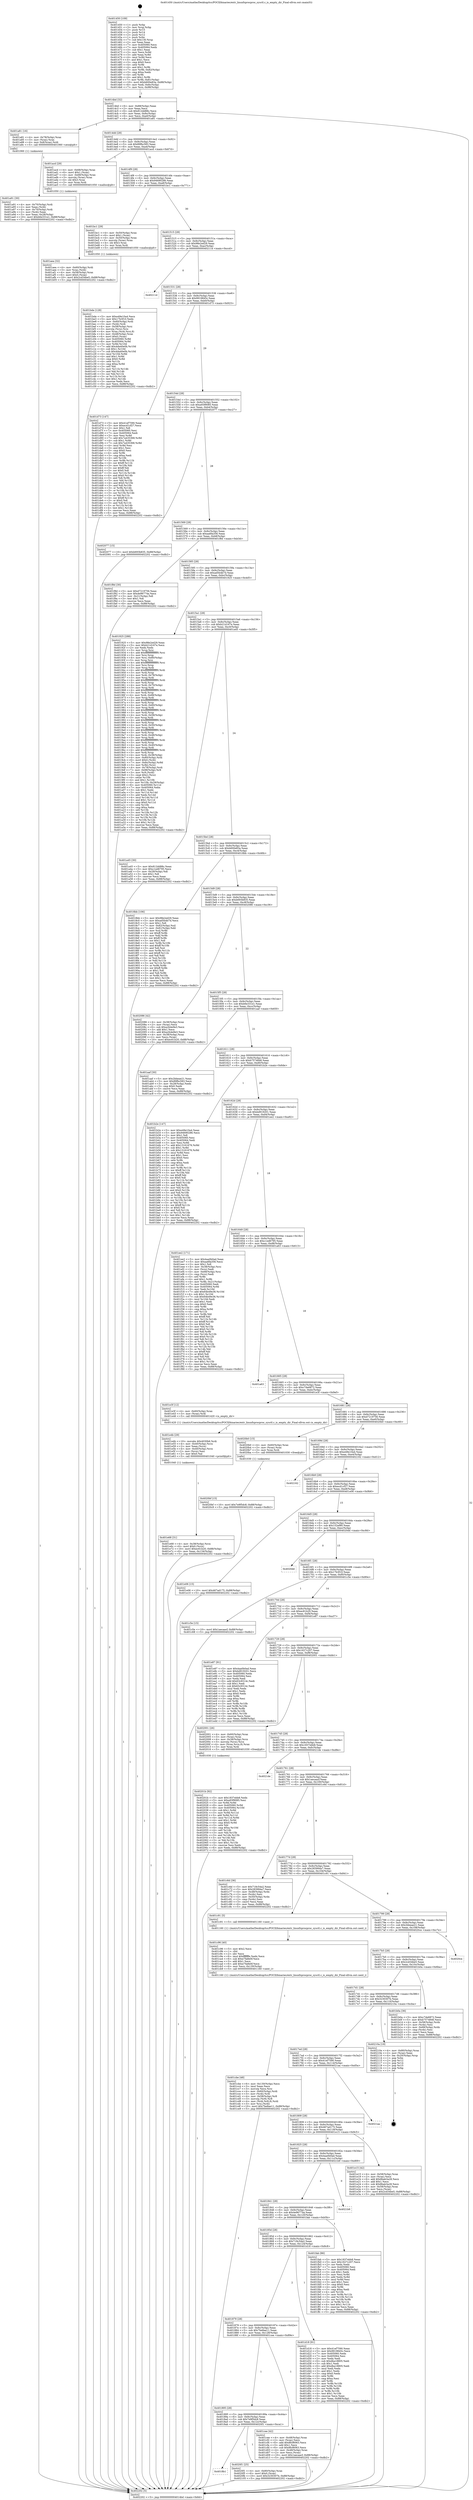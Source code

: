 digraph "0x401450" {
  label = "0x401450 (/mnt/c/Users/mathe/Desktop/tcc/POCII/binaries/extr_linuxfsprocproc_sysctl.c_is_empty_dir_Final-ollvm.out::main(0))"
  labelloc = "t"
  node[shape=record]

  Entry [label="",width=0.3,height=0.3,shape=circle,fillcolor=black,style=filled]
  "0x4014bd" [label="{
     0x4014bd [32]\l
     | [instrs]\l
     &nbsp;&nbsp;0x4014bd \<+6\>: mov -0x88(%rbp),%eax\l
     &nbsp;&nbsp;0x4014c3 \<+2\>: mov %eax,%ecx\l
     &nbsp;&nbsp;0x4014c5 \<+6\>: sub $0x812dd88c,%ecx\l
     &nbsp;&nbsp;0x4014cb \<+6\>: mov %eax,-0x9c(%rbp)\l
     &nbsp;&nbsp;0x4014d1 \<+6\>: mov %ecx,-0xa0(%rbp)\l
     &nbsp;&nbsp;0x4014d7 \<+6\>: je 0000000000401a81 \<main+0x631\>\l
  }"]
  "0x401a81" [label="{
     0x401a81 [16]\l
     | [instrs]\l
     &nbsp;&nbsp;0x401a81 \<+4\>: mov -0x78(%rbp),%rax\l
     &nbsp;&nbsp;0x401a85 \<+3\>: mov (%rax),%rax\l
     &nbsp;&nbsp;0x401a88 \<+4\>: mov 0x8(%rax),%rdi\l
     &nbsp;&nbsp;0x401a8c \<+5\>: call 0000000000401060 \<atoi@plt\>\l
     | [calls]\l
     &nbsp;&nbsp;0x401060 \{1\} (unknown)\l
  }"]
  "0x4014dd" [label="{
     0x4014dd [28]\l
     | [instrs]\l
     &nbsp;&nbsp;0x4014dd \<+5\>: jmp 00000000004014e2 \<main+0x92\>\l
     &nbsp;&nbsp;0x4014e2 \<+6\>: mov -0x9c(%rbp),%eax\l
     &nbsp;&nbsp;0x4014e8 \<+5\>: sub $0x89fbc583,%eax\l
     &nbsp;&nbsp;0x4014ed \<+6\>: mov %eax,-0xa4(%rbp)\l
     &nbsp;&nbsp;0x4014f3 \<+6\>: je 0000000000401acd \<main+0x67d\>\l
  }"]
  Exit [label="",width=0.3,height=0.3,shape=circle,fillcolor=black,style=filled,peripheries=2]
  "0x401acd" [label="{
     0x401acd [29]\l
     | [instrs]\l
     &nbsp;&nbsp;0x401acd \<+4\>: mov -0x68(%rbp),%rax\l
     &nbsp;&nbsp;0x401ad1 \<+6\>: movl $0x1,(%rax)\l
     &nbsp;&nbsp;0x401ad7 \<+4\>: mov -0x68(%rbp),%rax\l
     &nbsp;&nbsp;0x401adb \<+3\>: movslq (%rax),%rax\l
     &nbsp;&nbsp;0x401ade \<+4\>: shl $0x3,%rax\l
     &nbsp;&nbsp;0x401ae2 \<+3\>: mov %rax,%rdi\l
     &nbsp;&nbsp;0x401ae5 \<+5\>: call 0000000000401050 \<malloc@plt\>\l
     | [calls]\l
     &nbsp;&nbsp;0x401050 \{1\} (unknown)\l
  }"]
  "0x4014f9" [label="{
     0x4014f9 [28]\l
     | [instrs]\l
     &nbsp;&nbsp;0x4014f9 \<+5\>: jmp 00000000004014fe \<main+0xae\>\l
     &nbsp;&nbsp;0x4014fe \<+6\>: mov -0x9c(%rbp),%eax\l
     &nbsp;&nbsp;0x401504 \<+5\>: sub $0x94690286,%eax\l
     &nbsp;&nbsp;0x401509 \<+6\>: mov %eax,-0xa8(%rbp)\l
     &nbsp;&nbsp;0x40150f \<+6\>: je 0000000000401bc1 \<main+0x771\>\l
  }"]
  "0x4018b1" [label="{
     0x4018b1\l
  }", style=dashed]
  "0x401bc1" [label="{
     0x401bc1 [29]\l
     | [instrs]\l
     &nbsp;&nbsp;0x401bc1 \<+4\>: mov -0x50(%rbp),%rax\l
     &nbsp;&nbsp;0x401bc5 \<+6\>: movl $0x1,(%rax)\l
     &nbsp;&nbsp;0x401bcb \<+4\>: mov -0x50(%rbp),%rax\l
     &nbsp;&nbsp;0x401bcf \<+3\>: movslq (%rax),%rax\l
     &nbsp;&nbsp;0x401bd2 \<+4\>: shl $0x3,%rax\l
     &nbsp;&nbsp;0x401bd6 \<+3\>: mov %rax,%rdi\l
     &nbsp;&nbsp;0x401bd9 \<+5\>: call 0000000000401050 \<malloc@plt\>\l
     | [calls]\l
     &nbsp;&nbsp;0x401050 \{1\} (unknown)\l
  }"]
  "0x401515" [label="{
     0x401515 [28]\l
     | [instrs]\l
     &nbsp;&nbsp;0x401515 \<+5\>: jmp 000000000040151a \<main+0xca\>\l
     &nbsp;&nbsp;0x40151a \<+6\>: mov -0x9c(%rbp),%eax\l
     &nbsp;&nbsp;0x401520 \<+5\>: sub $0x98e2ed29,%eax\l
     &nbsp;&nbsp;0x401525 \<+6\>: mov %eax,-0xac(%rbp)\l
     &nbsp;&nbsp;0x40152b \<+6\>: je 000000000040211d \<main+0xccd\>\l
  }"]
  "0x4020f1" [label="{
     0x4020f1 [25]\l
     | [instrs]\l
     &nbsp;&nbsp;0x4020f1 \<+4\>: mov -0x80(%rbp),%rax\l
     &nbsp;&nbsp;0x4020f5 \<+6\>: movl $0x0,(%rax)\l
     &nbsp;&nbsp;0x4020fb \<+10\>: movl $0x3230307b,-0x88(%rbp)\l
     &nbsp;&nbsp;0x402105 \<+5\>: jmp 0000000000402202 \<main+0xdb2\>\l
  }"]
  "0x40211d" [label="{
     0x40211d\l
  }", style=dashed]
  "0x401531" [label="{
     0x401531 [28]\l
     | [instrs]\l
     &nbsp;&nbsp;0x401531 \<+5\>: jmp 0000000000401536 \<main+0xe6\>\l
     &nbsp;&nbsp;0x401536 \<+6\>: mov -0x9c(%rbp),%eax\l
     &nbsp;&nbsp;0x40153c \<+5\>: sub $0x9919845c,%eax\l
     &nbsp;&nbsp;0x401541 \<+6\>: mov %eax,-0xb0(%rbp)\l
     &nbsp;&nbsp;0x401547 \<+6\>: je 0000000000401d73 \<main+0x923\>\l
  }"]
  "0x4020bf" [label="{
     0x4020bf [15]\l
     | [instrs]\l
     &nbsp;&nbsp;0x4020bf \<+10\>: movl $0x7e9f5dc8,-0x88(%rbp)\l
     &nbsp;&nbsp;0x4020c9 \<+5\>: jmp 0000000000402202 \<main+0xdb2\>\l
  }"]
  "0x401d73" [label="{
     0x401d73 [147]\l
     | [instrs]\l
     &nbsp;&nbsp;0x401d73 \<+5\>: mov $0x41ef7590,%eax\l
     &nbsp;&nbsp;0x401d78 \<+5\>: mov $0xecd1cf27,%ecx\l
     &nbsp;&nbsp;0x401d7d \<+2\>: mov $0x1,%dl\l
     &nbsp;&nbsp;0x401d7f \<+7\>: mov 0x405060,%esi\l
     &nbsp;&nbsp;0x401d86 \<+7\>: mov 0x405064,%edi\l
     &nbsp;&nbsp;0x401d8d \<+3\>: mov %esi,%r8d\l
     &nbsp;&nbsp;0x401d90 \<+7\>: add $0x7a435368,%r8d\l
     &nbsp;&nbsp;0x401d97 \<+4\>: sub $0x1,%r8d\l
     &nbsp;&nbsp;0x401d9b \<+7\>: sub $0x7a435368,%r8d\l
     &nbsp;&nbsp;0x401da2 \<+4\>: imul %r8d,%esi\l
     &nbsp;&nbsp;0x401da6 \<+3\>: and $0x1,%esi\l
     &nbsp;&nbsp;0x401da9 \<+3\>: cmp $0x0,%esi\l
     &nbsp;&nbsp;0x401dac \<+4\>: sete %r9b\l
     &nbsp;&nbsp;0x401db0 \<+3\>: cmp $0xa,%edi\l
     &nbsp;&nbsp;0x401db3 \<+4\>: setl %r10b\l
     &nbsp;&nbsp;0x401db7 \<+3\>: mov %r9b,%r11b\l
     &nbsp;&nbsp;0x401dba \<+4\>: xor $0xff,%r11b\l
     &nbsp;&nbsp;0x401dbe \<+3\>: mov %r10b,%bl\l
     &nbsp;&nbsp;0x401dc1 \<+3\>: xor $0xff,%bl\l
     &nbsp;&nbsp;0x401dc4 \<+3\>: xor $0x0,%dl\l
     &nbsp;&nbsp;0x401dc7 \<+3\>: mov %r11b,%r14b\l
     &nbsp;&nbsp;0x401dca \<+4\>: and $0x0,%r14b\l
     &nbsp;&nbsp;0x401dce \<+3\>: and %dl,%r9b\l
     &nbsp;&nbsp;0x401dd1 \<+3\>: mov %bl,%r15b\l
     &nbsp;&nbsp;0x401dd4 \<+4\>: and $0x0,%r15b\l
     &nbsp;&nbsp;0x401dd8 \<+3\>: and %dl,%r10b\l
     &nbsp;&nbsp;0x401ddb \<+3\>: or %r9b,%r14b\l
     &nbsp;&nbsp;0x401dde \<+3\>: or %r10b,%r15b\l
     &nbsp;&nbsp;0x401de1 \<+3\>: xor %r15b,%r14b\l
     &nbsp;&nbsp;0x401de4 \<+3\>: or %bl,%r11b\l
     &nbsp;&nbsp;0x401de7 \<+4\>: xor $0xff,%r11b\l
     &nbsp;&nbsp;0x401deb \<+3\>: or $0x0,%dl\l
     &nbsp;&nbsp;0x401dee \<+3\>: and %dl,%r11b\l
     &nbsp;&nbsp;0x401df1 \<+3\>: or %r11b,%r14b\l
     &nbsp;&nbsp;0x401df4 \<+4\>: test $0x1,%r14b\l
     &nbsp;&nbsp;0x401df8 \<+3\>: cmovne %ecx,%eax\l
     &nbsp;&nbsp;0x401dfb \<+6\>: mov %eax,-0x88(%rbp)\l
     &nbsp;&nbsp;0x401e01 \<+5\>: jmp 0000000000402202 \<main+0xdb2\>\l
  }"]
  "0x40154d" [label="{
     0x40154d [28]\l
     | [instrs]\l
     &nbsp;&nbsp;0x40154d \<+5\>: jmp 0000000000401552 \<main+0x102\>\l
     &nbsp;&nbsp;0x401552 \<+6\>: mov -0x9c(%rbp),%eax\l
     &nbsp;&nbsp;0x401558 \<+5\>: sub $0xa93f9085,%eax\l
     &nbsp;&nbsp;0x40155d \<+6\>: mov %eax,-0xb4(%rbp)\l
     &nbsp;&nbsp;0x401563 \<+6\>: je 0000000000402077 \<main+0xc27\>\l
  }"]
  "0x40201b" [label="{
     0x40201b [92]\l
     | [instrs]\l
     &nbsp;&nbsp;0x40201b \<+5\>: mov $0x1837ebb8,%edx\l
     &nbsp;&nbsp;0x402020 \<+5\>: mov $0xa93f9085,%esi\l
     &nbsp;&nbsp;0x402025 \<+3\>: xor %r8d,%r8d\l
     &nbsp;&nbsp;0x402028 \<+8\>: mov 0x405060,%r9d\l
     &nbsp;&nbsp;0x402030 \<+8\>: mov 0x405064,%r10d\l
     &nbsp;&nbsp;0x402038 \<+4\>: sub $0x1,%r8d\l
     &nbsp;&nbsp;0x40203c \<+3\>: mov %r9d,%r11d\l
     &nbsp;&nbsp;0x40203f \<+3\>: add %r8d,%r11d\l
     &nbsp;&nbsp;0x402042 \<+4\>: imul %r11d,%r9d\l
     &nbsp;&nbsp;0x402046 \<+4\>: and $0x1,%r9d\l
     &nbsp;&nbsp;0x40204a \<+4\>: cmp $0x0,%r9d\l
     &nbsp;&nbsp;0x40204e \<+3\>: sete %bl\l
     &nbsp;&nbsp;0x402051 \<+4\>: cmp $0xa,%r10d\l
     &nbsp;&nbsp;0x402055 \<+4\>: setl %r14b\l
     &nbsp;&nbsp;0x402059 \<+3\>: mov %bl,%r15b\l
     &nbsp;&nbsp;0x40205c \<+3\>: and %r14b,%r15b\l
     &nbsp;&nbsp;0x40205f \<+3\>: xor %r14b,%bl\l
     &nbsp;&nbsp;0x402062 \<+3\>: or %bl,%r15b\l
     &nbsp;&nbsp;0x402065 \<+4\>: test $0x1,%r15b\l
     &nbsp;&nbsp;0x402069 \<+3\>: cmovne %esi,%edx\l
     &nbsp;&nbsp;0x40206c \<+6\>: mov %edx,-0x88(%rbp)\l
     &nbsp;&nbsp;0x402072 \<+5\>: jmp 0000000000402202 \<main+0xdb2\>\l
  }"]
  "0x402077" [label="{
     0x402077 [15]\l
     | [instrs]\l
     &nbsp;&nbsp;0x402077 \<+10\>: movl $0xb693b835,-0x88(%rbp)\l
     &nbsp;&nbsp;0x402081 \<+5\>: jmp 0000000000402202 \<main+0xdb2\>\l
  }"]
  "0x401569" [label="{
     0x401569 [28]\l
     | [instrs]\l
     &nbsp;&nbsp;0x401569 \<+5\>: jmp 000000000040156e \<main+0x11e\>\l
     &nbsp;&nbsp;0x40156e \<+6\>: mov -0x9c(%rbp),%eax\l
     &nbsp;&nbsp;0x401574 \<+5\>: sub $0xaa6fa356,%eax\l
     &nbsp;&nbsp;0x401579 \<+6\>: mov %eax,-0xb8(%rbp)\l
     &nbsp;&nbsp;0x40157f \<+6\>: je 0000000000401f8d \<main+0xb3d\>\l
  }"]
  "0x401e68" [label="{
     0x401e68 [31]\l
     | [instrs]\l
     &nbsp;&nbsp;0x401e68 \<+4\>: mov -0x38(%rbp),%rcx\l
     &nbsp;&nbsp;0x401e6c \<+6\>: movl $0x0,(%rcx)\l
     &nbsp;&nbsp;0x401e72 \<+10\>: movl $0xec61b20,-0x88(%rbp)\l
     &nbsp;&nbsp;0x401e7c \<+6\>: mov %eax,-0x134(%rbp)\l
     &nbsp;&nbsp;0x401e82 \<+5\>: jmp 0000000000402202 \<main+0xdb2\>\l
  }"]
  "0x401f8d" [label="{
     0x401f8d [30]\l
     | [instrs]\l
     &nbsp;&nbsp;0x401f8d \<+5\>: mov $0xd7219756,%eax\l
     &nbsp;&nbsp;0x401f92 \<+5\>: mov $0x4e96774a,%ecx\l
     &nbsp;&nbsp;0x401f97 \<+3\>: mov -0x21(%rbp),%dl\l
     &nbsp;&nbsp;0x401f9a \<+3\>: test $0x1,%dl\l
     &nbsp;&nbsp;0x401f9d \<+3\>: cmovne %ecx,%eax\l
     &nbsp;&nbsp;0x401fa0 \<+6\>: mov %eax,-0x88(%rbp)\l
     &nbsp;&nbsp;0x401fa6 \<+5\>: jmp 0000000000402202 \<main+0xdb2\>\l
  }"]
  "0x401585" [label="{
     0x401585 [28]\l
     | [instrs]\l
     &nbsp;&nbsp;0x401585 \<+5\>: jmp 000000000040158a \<main+0x13a\>\l
     &nbsp;&nbsp;0x40158a \<+6\>: mov -0x9c(%rbp),%eax\l
     &nbsp;&nbsp;0x401590 \<+5\>: sub $0xad5b4b7d,%eax\l
     &nbsp;&nbsp;0x401595 \<+6\>: mov %eax,-0xbc(%rbp)\l
     &nbsp;&nbsp;0x40159b \<+6\>: je 0000000000401925 \<main+0x4d5\>\l
  }"]
  "0x401e4b" [label="{
     0x401e4b [29]\l
     | [instrs]\l
     &nbsp;&nbsp;0x401e4b \<+10\>: movabs $0x4030b6,%rdi\l
     &nbsp;&nbsp;0x401e55 \<+4\>: mov -0x40(%rbp),%rcx\l
     &nbsp;&nbsp;0x401e59 \<+2\>: mov %eax,(%rcx)\l
     &nbsp;&nbsp;0x401e5b \<+4\>: mov -0x40(%rbp),%rcx\l
     &nbsp;&nbsp;0x401e5f \<+2\>: mov (%rcx),%esi\l
     &nbsp;&nbsp;0x401e61 \<+2\>: mov $0x0,%al\l
     &nbsp;&nbsp;0x401e63 \<+5\>: call 0000000000401040 \<printf@plt\>\l
     | [calls]\l
     &nbsp;&nbsp;0x401040 \{1\} (unknown)\l
  }"]
  "0x401925" [label="{
     0x401925 [288]\l
     | [instrs]\l
     &nbsp;&nbsp;0x401925 \<+5\>: mov $0x98e2ed29,%eax\l
     &nbsp;&nbsp;0x40192a \<+5\>: mov $0xb21d167e,%ecx\l
     &nbsp;&nbsp;0x40192f \<+2\>: xor %edx,%edx\l
     &nbsp;&nbsp;0x401931 \<+3\>: mov %rsp,%rsi\l
     &nbsp;&nbsp;0x401934 \<+4\>: add $0xfffffffffffffff0,%rsi\l
     &nbsp;&nbsp;0x401938 \<+3\>: mov %rsi,%rsp\l
     &nbsp;&nbsp;0x40193b \<+4\>: mov %rsi,-0x80(%rbp)\l
     &nbsp;&nbsp;0x40193f \<+3\>: mov %rsp,%rsi\l
     &nbsp;&nbsp;0x401942 \<+4\>: add $0xfffffffffffffff0,%rsi\l
     &nbsp;&nbsp;0x401946 \<+3\>: mov %rsi,%rsp\l
     &nbsp;&nbsp;0x401949 \<+3\>: mov %rsp,%rdi\l
     &nbsp;&nbsp;0x40194c \<+4\>: add $0xfffffffffffffff0,%rdi\l
     &nbsp;&nbsp;0x401950 \<+3\>: mov %rdi,%rsp\l
     &nbsp;&nbsp;0x401953 \<+4\>: mov %rdi,-0x78(%rbp)\l
     &nbsp;&nbsp;0x401957 \<+3\>: mov %rsp,%rdi\l
     &nbsp;&nbsp;0x40195a \<+4\>: add $0xfffffffffffffff0,%rdi\l
     &nbsp;&nbsp;0x40195e \<+3\>: mov %rdi,%rsp\l
     &nbsp;&nbsp;0x401961 \<+4\>: mov %rdi,-0x70(%rbp)\l
     &nbsp;&nbsp;0x401965 \<+3\>: mov %rsp,%rdi\l
     &nbsp;&nbsp;0x401968 \<+4\>: add $0xfffffffffffffff0,%rdi\l
     &nbsp;&nbsp;0x40196c \<+3\>: mov %rdi,%rsp\l
     &nbsp;&nbsp;0x40196f \<+4\>: mov %rdi,-0x68(%rbp)\l
     &nbsp;&nbsp;0x401973 \<+3\>: mov %rsp,%rdi\l
     &nbsp;&nbsp;0x401976 \<+4\>: add $0xfffffffffffffff0,%rdi\l
     &nbsp;&nbsp;0x40197a \<+3\>: mov %rdi,%rsp\l
     &nbsp;&nbsp;0x40197d \<+4\>: mov %rdi,-0x60(%rbp)\l
     &nbsp;&nbsp;0x401981 \<+3\>: mov %rsp,%rdi\l
     &nbsp;&nbsp;0x401984 \<+4\>: add $0xfffffffffffffff0,%rdi\l
     &nbsp;&nbsp;0x401988 \<+3\>: mov %rdi,%rsp\l
     &nbsp;&nbsp;0x40198b \<+4\>: mov %rdi,-0x58(%rbp)\l
     &nbsp;&nbsp;0x40198f \<+3\>: mov %rsp,%rdi\l
     &nbsp;&nbsp;0x401992 \<+4\>: add $0xfffffffffffffff0,%rdi\l
     &nbsp;&nbsp;0x401996 \<+3\>: mov %rdi,%rsp\l
     &nbsp;&nbsp;0x401999 \<+4\>: mov %rdi,-0x50(%rbp)\l
     &nbsp;&nbsp;0x40199d \<+3\>: mov %rsp,%rdi\l
     &nbsp;&nbsp;0x4019a0 \<+4\>: add $0xfffffffffffffff0,%rdi\l
     &nbsp;&nbsp;0x4019a4 \<+3\>: mov %rdi,%rsp\l
     &nbsp;&nbsp;0x4019a7 \<+4\>: mov %rdi,-0x48(%rbp)\l
     &nbsp;&nbsp;0x4019ab \<+3\>: mov %rsp,%rdi\l
     &nbsp;&nbsp;0x4019ae \<+4\>: add $0xfffffffffffffff0,%rdi\l
     &nbsp;&nbsp;0x4019b2 \<+3\>: mov %rdi,%rsp\l
     &nbsp;&nbsp;0x4019b5 \<+4\>: mov %rdi,-0x40(%rbp)\l
     &nbsp;&nbsp;0x4019b9 \<+3\>: mov %rsp,%rdi\l
     &nbsp;&nbsp;0x4019bc \<+4\>: add $0xfffffffffffffff0,%rdi\l
     &nbsp;&nbsp;0x4019c0 \<+3\>: mov %rdi,%rsp\l
     &nbsp;&nbsp;0x4019c3 \<+4\>: mov %rdi,-0x38(%rbp)\l
     &nbsp;&nbsp;0x4019c7 \<+4\>: mov -0x80(%rbp),%rdi\l
     &nbsp;&nbsp;0x4019cb \<+6\>: movl $0x0,(%rdi)\l
     &nbsp;&nbsp;0x4019d1 \<+7\>: mov -0x8c(%rbp),%r8d\l
     &nbsp;&nbsp;0x4019d8 \<+3\>: mov %r8d,(%rsi)\l
     &nbsp;&nbsp;0x4019db \<+4\>: mov -0x78(%rbp),%rdi\l
     &nbsp;&nbsp;0x4019df \<+7\>: mov -0x98(%rbp),%r9\l
     &nbsp;&nbsp;0x4019e6 \<+3\>: mov %r9,(%rdi)\l
     &nbsp;&nbsp;0x4019e9 \<+3\>: cmpl $0x2,(%rsi)\l
     &nbsp;&nbsp;0x4019ec \<+4\>: setne %r10b\l
     &nbsp;&nbsp;0x4019f0 \<+4\>: and $0x1,%r10b\l
     &nbsp;&nbsp;0x4019f4 \<+4\>: mov %r10b,-0x29(%rbp)\l
     &nbsp;&nbsp;0x4019f8 \<+8\>: mov 0x405060,%r11d\l
     &nbsp;&nbsp;0x401a00 \<+7\>: mov 0x405064,%ebx\l
     &nbsp;&nbsp;0x401a07 \<+3\>: sub $0x1,%edx\l
     &nbsp;&nbsp;0x401a0a \<+3\>: mov %r11d,%r14d\l
     &nbsp;&nbsp;0x401a0d \<+3\>: add %edx,%r14d\l
     &nbsp;&nbsp;0x401a10 \<+4\>: imul %r14d,%r11d\l
     &nbsp;&nbsp;0x401a14 \<+4\>: and $0x1,%r11d\l
     &nbsp;&nbsp;0x401a18 \<+4\>: cmp $0x0,%r11d\l
     &nbsp;&nbsp;0x401a1c \<+4\>: sete %r10b\l
     &nbsp;&nbsp;0x401a20 \<+3\>: cmp $0xa,%ebx\l
     &nbsp;&nbsp;0x401a23 \<+4\>: setl %r15b\l
     &nbsp;&nbsp;0x401a27 \<+3\>: mov %r10b,%r12b\l
     &nbsp;&nbsp;0x401a2a \<+3\>: and %r15b,%r12b\l
     &nbsp;&nbsp;0x401a2d \<+3\>: xor %r15b,%r10b\l
     &nbsp;&nbsp;0x401a30 \<+3\>: or %r10b,%r12b\l
     &nbsp;&nbsp;0x401a33 \<+4\>: test $0x1,%r12b\l
     &nbsp;&nbsp;0x401a37 \<+3\>: cmovne %ecx,%eax\l
     &nbsp;&nbsp;0x401a3a \<+6\>: mov %eax,-0x88(%rbp)\l
     &nbsp;&nbsp;0x401a40 \<+5\>: jmp 0000000000402202 \<main+0xdb2\>\l
  }"]
  "0x4015a1" [label="{
     0x4015a1 [28]\l
     | [instrs]\l
     &nbsp;&nbsp;0x4015a1 \<+5\>: jmp 00000000004015a6 \<main+0x156\>\l
     &nbsp;&nbsp;0x4015a6 \<+6\>: mov -0x9c(%rbp),%eax\l
     &nbsp;&nbsp;0x4015ac \<+5\>: sub $0xb21d167e,%eax\l
     &nbsp;&nbsp;0x4015b1 \<+6\>: mov %eax,-0xc0(%rbp)\l
     &nbsp;&nbsp;0x4015b7 \<+6\>: je 0000000000401a45 \<main+0x5f5\>\l
  }"]
  "0x401895" [label="{
     0x401895 [28]\l
     | [instrs]\l
     &nbsp;&nbsp;0x401895 \<+5\>: jmp 000000000040189a \<main+0x44a\>\l
     &nbsp;&nbsp;0x40189a \<+6\>: mov -0x9c(%rbp),%eax\l
     &nbsp;&nbsp;0x4018a0 \<+5\>: sub $0x7e9f5dc8,%eax\l
     &nbsp;&nbsp;0x4018a5 \<+6\>: mov %eax,-0x12c(%rbp)\l
     &nbsp;&nbsp;0x4018ab \<+6\>: je 00000000004020f1 \<main+0xca1\>\l
  }"]
  "0x401a45" [label="{
     0x401a45 [30]\l
     | [instrs]\l
     &nbsp;&nbsp;0x401a45 \<+5\>: mov $0x812dd88c,%eax\l
     &nbsp;&nbsp;0x401a4a \<+5\>: mov $0xc1ed6795,%ecx\l
     &nbsp;&nbsp;0x401a4f \<+3\>: mov -0x29(%rbp),%dl\l
     &nbsp;&nbsp;0x401a52 \<+3\>: test $0x1,%dl\l
     &nbsp;&nbsp;0x401a55 \<+3\>: cmovne %ecx,%eax\l
     &nbsp;&nbsp;0x401a58 \<+6\>: mov %eax,-0x88(%rbp)\l
     &nbsp;&nbsp;0x401a5e \<+5\>: jmp 0000000000402202 \<main+0xdb2\>\l
  }"]
  "0x4015bd" [label="{
     0x4015bd [28]\l
     | [instrs]\l
     &nbsp;&nbsp;0x4015bd \<+5\>: jmp 00000000004015c2 \<main+0x172\>\l
     &nbsp;&nbsp;0x4015c2 \<+6\>: mov -0x9c(%rbp),%eax\l
     &nbsp;&nbsp;0x4015c8 \<+5\>: sub $0xb600e83a,%eax\l
     &nbsp;&nbsp;0x4015cd \<+6\>: mov %eax,-0xc4(%rbp)\l
     &nbsp;&nbsp;0x4015d3 \<+6\>: je 00000000004018bb \<main+0x46b\>\l
  }"]
  "0x401cee" [label="{
     0x401cee [42]\l
     | [instrs]\l
     &nbsp;&nbsp;0x401cee \<+4\>: mov -0x48(%rbp),%rax\l
     &nbsp;&nbsp;0x401cf2 \<+2\>: mov (%rax),%ecx\l
     &nbsp;&nbsp;0x401cf4 \<+6\>: add $0x8fcf6063,%ecx\l
     &nbsp;&nbsp;0x401cfa \<+3\>: add $0x1,%ecx\l
     &nbsp;&nbsp;0x401cfd \<+6\>: sub $0x8fcf6063,%ecx\l
     &nbsp;&nbsp;0x401d03 \<+4\>: mov -0x48(%rbp),%rax\l
     &nbsp;&nbsp;0x401d07 \<+2\>: mov %ecx,(%rax)\l
     &nbsp;&nbsp;0x401d09 \<+10\>: movl $0x1aecaacf,-0x88(%rbp)\l
     &nbsp;&nbsp;0x401d13 \<+5\>: jmp 0000000000402202 \<main+0xdb2\>\l
  }"]
  "0x4018bb" [label="{
     0x4018bb [106]\l
     | [instrs]\l
     &nbsp;&nbsp;0x4018bb \<+5\>: mov $0x98e2ed29,%eax\l
     &nbsp;&nbsp;0x4018c0 \<+5\>: mov $0xad5b4b7d,%ecx\l
     &nbsp;&nbsp;0x4018c5 \<+2\>: mov $0x1,%dl\l
     &nbsp;&nbsp;0x4018c7 \<+7\>: mov -0x82(%rbp),%sil\l
     &nbsp;&nbsp;0x4018ce \<+7\>: mov -0x81(%rbp),%dil\l
     &nbsp;&nbsp;0x4018d5 \<+3\>: mov %sil,%r8b\l
     &nbsp;&nbsp;0x4018d8 \<+4\>: xor $0xff,%r8b\l
     &nbsp;&nbsp;0x4018dc \<+3\>: mov %dil,%r9b\l
     &nbsp;&nbsp;0x4018df \<+4\>: xor $0xff,%r9b\l
     &nbsp;&nbsp;0x4018e3 \<+3\>: xor $0x1,%dl\l
     &nbsp;&nbsp;0x4018e6 \<+3\>: mov %r8b,%r10b\l
     &nbsp;&nbsp;0x4018e9 \<+4\>: and $0xff,%r10b\l
     &nbsp;&nbsp;0x4018ed \<+3\>: and %dl,%sil\l
     &nbsp;&nbsp;0x4018f0 \<+3\>: mov %r9b,%r11b\l
     &nbsp;&nbsp;0x4018f3 \<+4\>: and $0xff,%r11b\l
     &nbsp;&nbsp;0x4018f7 \<+3\>: and %dl,%dil\l
     &nbsp;&nbsp;0x4018fa \<+3\>: or %sil,%r10b\l
     &nbsp;&nbsp;0x4018fd \<+3\>: or %dil,%r11b\l
     &nbsp;&nbsp;0x401900 \<+3\>: xor %r11b,%r10b\l
     &nbsp;&nbsp;0x401903 \<+3\>: or %r9b,%r8b\l
     &nbsp;&nbsp;0x401906 \<+4\>: xor $0xff,%r8b\l
     &nbsp;&nbsp;0x40190a \<+3\>: or $0x1,%dl\l
     &nbsp;&nbsp;0x40190d \<+3\>: and %dl,%r8b\l
     &nbsp;&nbsp;0x401910 \<+3\>: or %r8b,%r10b\l
     &nbsp;&nbsp;0x401913 \<+4\>: test $0x1,%r10b\l
     &nbsp;&nbsp;0x401917 \<+3\>: cmovne %ecx,%eax\l
     &nbsp;&nbsp;0x40191a \<+6\>: mov %eax,-0x88(%rbp)\l
     &nbsp;&nbsp;0x401920 \<+5\>: jmp 0000000000402202 \<main+0xdb2\>\l
  }"]
  "0x4015d9" [label="{
     0x4015d9 [28]\l
     | [instrs]\l
     &nbsp;&nbsp;0x4015d9 \<+5\>: jmp 00000000004015de \<main+0x18e\>\l
     &nbsp;&nbsp;0x4015de \<+6\>: mov -0x9c(%rbp),%eax\l
     &nbsp;&nbsp;0x4015e4 \<+5\>: sub $0xb693b835,%eax\l
     &nbsp;&nbsp;0x4015e9 \<+6\>: mov %eax,-0xc8(%rbp)\l
     &nbsp;&nbsp;0x4015ef \<+6\>: je 0000000000402086 \<main+0xc36\>\l
  }"]
  "0x402202" [label="{
     0x402202 [5]\l
     | [instrs]\l
     &nbsp;&nbsp;0x402202 \<+5\>: jmp 00000000004014bd \<main+0x6d\>\l
  }"]
  "0x401450" [label="{
     0x401450 [109]\l
     | [instrs]\l
     &nbsp;&nbsp;0x401450 \<+1\>: push %rbp\l
     &nbsp;&nbsp;0x401451 \<+3\>: mov %rsp,%rbp\l
     &nbsp;&nbsp;0x401454 \<+2\>: push %r15\l
     &nbsp;&nbsp;0x401456 \<+2\>: push %r14\l
     &nbsp;&nbsp;0x401458 \<+2\>: push %r12\l
     &nbsp;&nbsp;0x40145a \<+1\>: push %rbx\l
     &nbsp;&nbsp;0x40145b \<+7\>: sub $0x130,%rsp\l
     &nbsp;&nbsp;0x401462 \<+2\>: xor %eax,%eax\l
     &nbsp;&nbsp;0x401464 \<+7\>: mov 0x405060,%ecx\l
     &nbsp;&nbsp;0x40146b \<+7\>: mov 0x405064,%edx\l
     &nbsp;&nbsp;0x401472 \<+3\>: sub $0x1,%eax\l
     &nbsp;&nbsp;0x401475 \<+3\>: mov %ecx,%r8d\l
     &nbsp;&nbsp;0x401478 \<+3\>: add %eax,%r8d\l
     &nbsp;&nbsp;0x40147b \<+4\>: imul %r8d,%ecx\l
     &nbsp;&nbsp;0x40147f \<+3\>: and $0x1,%ecx\l
     &nbsp;&nbsp;0x401482 \<+3\>: cmp $0x0,%ecx\l
     &nbsp;&nbsp;0x401485 \<+4\>: sete %r9b\l
     &nbsp;&nbsp;0x401489 \<+4\>: and $0x1,%r9b\l
     &nbsp;&nbsp;0x40148d \<+7\>: mov %r9b,-0x82(%rbp)\l
     &nbsp;&nbsp;0x401494 \<+3\>: cmp $0xa,%edx\l
     &nbsp;&nbsp;0x401497 \<+4\>: setl %r9b\l
     &nbsp;&nbsp;0x40149b \<+4\>: and $0x1,%r9b\l
     &nbsp;&nbsp;0x40149f \<+7\>: mov %r9b,-0x81(%rbp)\l
     &nbsp;&nbsp;0x4014a6 \<+10\>: movl $0xb600e83a,-0x88(%rbp)\l
     &nbsp;&nbsp;0x4014b0 \<+6\>: mov %edi,-0x8c(%rbp)\l
     &nbsp;&nbsp;0x4014b6 \<+7\>: mov %rsi,-0x98(%rbp)\l
  }"]
  "0x401879" [label="{
     0x401879 [28]\l
     | [instrs]\l
     &nbsp;&nbsp;0x401879 \<+5\>: jmp 000000000040187e \<main+0x42e\>\l
     &nbsp;&nbsp;0x40187e \<+6\>: mov -0x9c(%rbp),%eax\l
     &nbsp;&nbsp;0x401884 \<+5\>: sub $0x7be8ae11,%eax\l
     &nbsp;&nbsp;0x401889 \<+6\>: mov %eax,-0x128(%rbp)\l
     &nbsp;&nbsp;0x40188f \<+6\>: je 0000000000401cee \<main+0x89e\>\l
  }"]
  "0x401a91" [label="{
     0x401a91 [30]\l
     | [instrs]\l
     &nbsp;&nbsp;0x401a91 \<+4\>: mov -0x70(%rbp),%rdi\l
     &nbsp;&nbsp;0x401a95 \<+2\>: mov %eax,(%rdi)\l
     &nbsp;&nbsp;0x401a97 \<+4\>: mov -0x70(%rbp),%rdi\l
     &nbsp;&nbsp;0x401a9b \<+2\>: mov (%rdi),%eax\l
     &nbsp;&nbsp;0x401a9d \<+3\>: mov %eax,-0x28(%rbp)\l
     &nbsp;&nbsp;0x401aa0 \<+10\>: movl $0xb6e331e1,-0x88(%rbp)\l
     &nbsp;&nbsp;0x401aaa \<+5\>: jmp 0000000000402202 \<main+0xdb2\>\l
  }"]
  "0x401d18" [label="{
     0x401d18 [91]\l
     | [instrs]\l
     &nbsp;&nbsp;0x401d18 \<+5\>: mov $0x41ef7590,%eax\l
     &nbsp;&nbsp;0x401d1d \<+5\>: mov $0x9919845c,%ecx\l
     &nbsp;&nbsp;0x401d22 \<+7\>: mov 0x405060,%edx\l
     &nbsp;&nbsp;0x401d29 \<+7\>: mov 0x405064,%esi\l
     &nbsp;&nbsp;0x401d30 \<+2\>: mov %edx,%edi\l
     &nbsp;&nbsp;0x401d32 \<+6\>: sub $0xdba18805,%edi\l
     &nbsp;&nbsp;0x401d38 \<+3\>: sub $0x1,%edi\l
     &nbsp;&nbsp;0x401d3b \<+6\>: add $0xdba18805,%edi\l
     &nbsp;&nbsp;0x401d41 \<+3\>: imul %edi,%edx\l
     &nbsp;&nbsp;0x401d44 \<+3\>: and $0x1,%edx\l
     &nbsp;&nbsp;0x401d47 \<+3\>: cmp $0x0,%edx\l
     &nbsp;&nbsp;0x401d4a \<+4\>: sete %r8b\l
     &nbsp;&nbsp;0x401d4e \<+3\>: cmp $0xa,%esi\l
     &nbsp;&nbsp;0x401d51 \<+4\>: setl %r9b\l
     &nbsp;&nbsp;0x401d55 \<+3\>: mov %r8b,%r10b\l
     &nbsp;&nbsp;0x401d58 \<+3\>: and %r9b,%r10b\l
     &nbsp;&nbsp;0x401d5b \<+3\>: xor %r9b,%r8b\l
     &nbsp;&nbsp;0x401d5e \<+3\>: or %r8b,%r10b\l
     &nbsp;&nbsp;0x401d61 \<+4\>: test $0x1,%r10b\l
     &nbsp;&nbsp;0x401d65 \<+3\>: cmovne %ecx,%eax\l
     &nbsp;&nbsp;0x401d68 \<+6\>: mov %eax,-0x88(%rbp)\l
     &nbsp;&nbsp;0x401d6e \<+5\>: jmp 0000000000402202 \<main+0xdb2\>\l
  }"]
  "0x402086" [label="{
     0x402086 [42]\l
     | [instrs]\l
     &nbsp;&nbsp;0x402086 \<+4\>: mov -0x38(%rbp),%rax\l
     &nbsp;&nbsp;0x40208a \<+2\>: mov (%rax),%ecx\l
     &nbsp;&nbsp;0x40208c \<+6\>: sub $0xa2b4e9e3,%ecx\l
     &nbsp;&nbsp;0x402092 \<+3\>: add $0x1,%ecx\l
     &nbsp;&nbsp;0x402095 \<+6\>: add $0xa2b4e9e3,%ecx\l
     &nbsp;&nbsp;0x40209b \<+4\>: mov -0x38(%rbp),%rax\l
     &nbsp;&nbsp;0x40209f \<+2\>: mov %ecx,(%rax)\l
     &nbsp;&nbsp;0x4020a1 \<+10\>: movl $0xec61b20,-0x88(%rbp)\l
     &nbsp;&nbsp;0x4020ab \<+5\>: jmp 0000000000402202 \<main+0xdb2\>\l
  }"]
  "0x4015f5" [label="{
     0x4015f5 [28]\l
     | [instrs]\l
     &nbsp;&nbsp;0x4015f5 \<+5\>: jmp 00000000004015fa \<main+0x1aa\>\l
     &nbsp;&nbsp;0x4015fa \<+6\>: mov -0x9c(%rbp),%eax\l
     &nbsp;&nbsp;0x401600 \<+5\>: sub $0xb6e331e1,%eax\l
     &nbsp;&nbsp;0x401605 \<+6\>: mov %eax,-0xcc(%rbp)\l
     &nbsp;&nbsp;0x40160b \<+6\>: je 0000000000401aaf \<main+0x65f\>\l
  }"]
  "0x40185d" [label="{
     0x40185d [28]\l
     | [instrs]\l
     &nbsp;&nbsp;0x40185d \<+5\>: jmp 0000000000401862 \<main+0x412\>\l
     &nbsp;&nbsp;0x401862 \<+6\>: mov -0x9c(%rbp),%eax\l
     &nbsp;&nbsp;0x401868 \<+5\>: sub $0x718c54a2,%eax\l
     &nbsp;&nbsp;0x40186d \<+6\>: mov %eax,-0x124(%rbp)\l
     &nbsp;&nbsp;0x401873 \<+6\>: je 0000000000401d18 \<main+0x8c8\>\l
  }"]
  "0x401aaf" [label="{
     0x401aaf [30]\l
     | [instrs]\l
     &nbsp;&nbsp;0x401aaf \<+5\>: mov $0x2bbeae21,%eax\l
     &nbsp;&nbsp;0x401ab4 \<+5\>: mov $0x89fbc583,%ecx\l
     &nbsp;&nbsp;0x401ab9 \<+3\>: mov -0x28(%rbp),%edx\l
     &nbsp;&nbsp;0x401abc \<+3\>: cmp $0x0,%edx\l
     &nbsp;&nbsp;0x401abf \<+3\>: cmove %ecx,%eax\l
     &nbsp;&nbsp;0x401ac2 \<+6\>: mov %eax,-0x88(%rbp)\l
     &nbsp;&nbsp;0x401ac8 \<+5\>: jmp 0000000000402202 \<main+0xdb2\>\l
  }"]
  "0x401611" [label="{
     0x401611 [28]\l
     | [instrs]\l
     &nbsp;&nbsp;0x401611 \<+5\>: jmp 0000000000401616 \<main+0x1c6\>\l
     &nbsp;&nbsp;0x401616 \<+6\>: mov -0x9c(%rbp),%eax\l
     &nbsp;&nbsp;0x40161c \<+5\>: sub $0xb7574846,%eax\l
     &nbsp;&nbsp;0x401621 \<+6\>: mov %eax,-0xd0(%rbp)\l
     &nbsp;&nbsp;0x401627 \<+6\>: je 0000000000401b2e \<main+0x6de\>\l
  }"]
  "0x401aea" [label="{
     0x401aea [32]\l
     | [instrs]\l
     &nbsp;&nbsp;0x401aea \<+4\>: mov -0x60(%rbp),%rdi\l
     &nbsp;&nbsp;0x401aee \<+3\>: mov %rax,(%rdi)\l
     &nbsp;&nbsp;0x401af1 \<+4\>: mov -0x58(%rbp),%rax\l
     &nbsp;&nbsp;0x401af5 \<+6\>: movl $0x0,(%rax)\l
     &nbsp;&nbsp;0x401afb \<+10\>: movl $0x2cd34be5,-0x88(%rbp)\l
     &nbsp;&nbsp;0x401b05 \<+5\>: jmp 0000000000402202 \<main+0xdb2\>\l
  }"]
  "0x401fab" [label="{
     0x401fab [86]\l
     | [instrs]\l
     &nbsp;&nbsp;0x401fab \<+5\>: mov $0x1837ebb8,%eax\l
     &nbsp;&nbsp;0x401fb0 \<+5\>: mov $0x1627c207,%ecx\l
     &nbsp;&nbsp;0x401fb5 \<+2\>: xor %edx,%edx\l
     &nbsp;&nbsp;0x401fb7 \<+7\>: mov 0x405060,%esi\l
     &nbsp;&nbsp;0x401fbe \<+7\>: mov 0x405064,%edi\l
     &nbsp;&nbsp;0x401fc5 \<+3\>: sub $0x1,%edx\l
     &nbsp;&nbsp;0x401fc8 \<+3\>: mov %esi,%r8d\l
     &nbsp;&nbsp;0x401fcb \<+3\>: add %edx,%r8d\l
     &nbsp;&nbsp;0x401fce \<+4\>: imul %r8d,%esi\l
     &nbsp;&nbsp;0x401fd2 \<+3\>: and $0x1,%esi\l
     &nbsp;&nbsp;0x401fd5 \<+3\>: cmp $0x0,%esi\l
     &nbsp;&nbsp;0x401fd8 \<+4\>: sete %r9b\l
     &nbsp;&nbsp;0x401fdc \<+3\>: cmp $0xa,%edi\l
     &nbsp;&nbsp;0x401fdf \<+4\>: setl %r10b\l
     &nbsp;&nbsp;0x401fe3 \<+3\>: mov %r9b,%r11b\l
     &nbsp;&nbsp;0x401fe6 \<+3\>: and %r10b,%r11b\l
     &nbsp;&nbsp;0x401fe9 \<+3\>: xor %r10b,%r9b\l
     &nbsp;&nbsp;0x401fec \<+3\>: or %r9b,%r11b\l
     &nbsp;&nbsp;0x401fef \<+4\>: test $0x1,%r11b\l
     &nbsp;&nbsp;0x401ff3 \<+3\>: cmovne %ecx,%eax\l
     &nbsp;&nbsp;0x401ff6 \<+6\>: mov %eax,-0x88(%rbp)\l
     &nbsp;&nbsp;0x401ffc \<+5\>: jmp 0000000000402202 \<main+0xdb2\>\l
  }"]
  "0x401b2e" [label="{
     0x401b2e [147]\l
     | [instrs]\l
     &nbsp;&nbsp;0x401b2e \<+5\>: mov $0xe49e10a4,%eax\l
     &nbsp;&nbsp;0x401b33 \<+5\>: mov $0x94690286,%ecx\l
     &nbsp;&nbsp;0x401b38 \<+2\>: mov $0x1,%dl\l
     &nbsp;&nbsp;0x401b3a \<+7\>: mov 0x405060,%esi\l
     &nbsp;&nbsp;0x401b41 \<+7\>: mov 0x405064,%edi\l
     &nbsp;&nbsp;0x401b48 \<+3\>: mov %esi,%r8d\l
     &nbsp;&nbsp;0x401b4b \<+7\>: add $0x13161676,%r8d\l
     &nbsp;&nbsp;0x401b52 \<+4\>: sub $0x1,%r8d\l
     &nbsp;&nbsp;0x401b56 \<+7\>: sub $0x13161676,%r8d\l
     &nbsp;&nbsp;0x401b5d \<+4\>: imul %r8d,%esi\l
     &nbsp;&nbsp;0x401b61 \<+3\>: and $0x1,%esi\l
     &nbsp;&nbsp;0x401b64 \<+3\>: cmp $0x0,%esi\l
     &nbsp;&nbsp;0x401b67 \<+4\>: sete %r9b\l
     &nbsp;&nbsp;0x401b6b \<+3\>: cmp $0xa,%edi\l
     &nbsp;&nbsp;0x401b6e \<+4\>: setl %r10b\l
     &nbsp;&nbsp;0x401b72 \<+3\>: mov %r9b,%r11b\l
     &nbsp;&nbsp;0x401b75 \<+4\>: xor $0xff,%r11b\l
     &nbsp;&nbsp;0x401b79 \<+3\>: mov %r10b,%bl\l
     &nbsp;&nbsp;0x401b7c \<+3\>: xor $0xff,%bl\l
     &nbsp;&nbsp;0x401b7f \<+3\>: xor $0x0,%dl\l
     &nbsp;&nbsp;0x401b82 \<+3\>: mov %r11b,%r14b\l
     &nbsp;&nbsp;0x401b85 \<+4\>: and $0x0,%r14b\l
     &nbsp;&nbsp;0x401b89 \<+3\>: and %dl,%r9b\l
     &nbsp;&nbsp;0x401b8c \<+3\>: mov %bl,%r15b\l
     &nbsp;&nbsp;0x401b8f \<+4\>: and $0x0,%r15b\l
     &nbsp;&nbsp;0x401b93 \<+3\>: and %dl,%r10b\l
     &nbsp;&nbsp;0x401b96 \<+3\>: or %r9b,%r14b\l
     &nbsp;&nbsp;0x401b99 \<+3\>: or %r10b,%r15b\l
     &nbsp;&nbsp;0x401b9c \<+3\>: xor %r15b,%r14b\l
     &nbsp;&nbsp;0x401b9f \<+3\>: or %bl,%r11b\l
     &nbsp;&nbsp;0x401ba2 \<+4\>: xor $0xff,%r11b\l
     &nbsp;&nbsp;0x401ba6 \<+3\>: or $0x0,%dl\l
     &nbsp;&nbsp;0x401ba9 \<+3\>: and %dl,%r11b\l
     &nbsp;&nbsp;0x401bac \<+3\>: or %r11b,%r14b\l
     &nbsp;&nbsp;0x401baf \<+4\>: test $0x1,%r14b\l
     &nbsp;&nbsp;0x401bb3 \<+3\>: cmovne %ecx,%eax\l
     &nbsp;&nbsp;0x401bb6 \<+6\>: mov %eax,-0x88(%rbp)\l
     &nbsp;&nbsp;0x401bbc \<+5\>: jmp 0000000000402202 \<main+0xdb2\>\l
  }"]
  "0x40162d" [label="{
     0x40162d [28]\l
     | [instrs]\l
     &nbsp;&nbsp;0x40162d \<+5\>: jmp 0000000000401632 \<main+0x1e2\>\l
     &nbsp;&nbsp;0x401632 \<+6\>: mov -0x9c(%rbp),%eax\l
     &nbsp;&nbsp;0x401638 \<+5\>: sub $0xbd919201,%eax\l
     &nbsp;&nbsp;0x40163d \<+6\>: mov %eax,-0xd4(%rbp)\l
     &nbsp;&nbsp;0x401643 \<+6\>: je 0000000000401ee2 \<main+0xa92\>\l
  }"]
  "0x401841" [label="{
     0x401841 [28]\l
     | [instrs]\l
     &nbsp;&nbsp;0x401841 \<+5\>: jmp 0000000000401846 \<main+0x3f6\>\l
     &nbsp;&nbsp;0x401846 \<+6\>: mov -0x9c(%rbp),%eax\l
     &nbsp;&nbsp;0x40184c \<+5\>: sub $0x4e96774a,%eax\l
     &nbsp;&nbsp;0x401851 \<+6\>: mov %eax,-0x120(%rbp)\l
     &nbsp;&nbsp;0x401857 \<+6\>: je 0000000000401fab \<main+0xb5b\>\l
  }"]
  "0x401ee2" [label="{
     0x401ee2 [171]\l
     | [instrs]\l
     &nbsp;&nbsp;0x401ee2 \<+5\>: mov $0x4aa0b0ad,%eax\l
     &nbsp;&nbsp;0x401ee7 \<+5\>: mov $0xaa6fa356,%ecx\l
     &nbsp;&nbsp;0x401eec \<+2\>: mov $0x1,%dl\l
     &nbsp;&nbsp;0x401eee \<+4\>: mov -0x38(%rbp),%rsi\l
     &nbsp;&nbsp;0x401ef2 \<+2\>: mov (%rsi),%edi\l
     &nbsp;&nbsp;0x401ef4 \<+4\>: mov -0x68(%rbp),%rsi\l
     &nbsp;&nbsp;0x401ef8 \<+2\>: cmp (%rsi),%edi\l
     &nbsp;&nbsp;0x401efa \<+4\>: setl %r8b\l
     &nbsp;&nbsp;0x401efe \<+4\>: and $0x1,%r8b\l
     &nbsp;&nbsp;0x401f02 \<+4\>: mov %r8b,-0x21(%rbp)\l
     &nbsp;&nbsp;0x401f06 \<+7\>: mov 0x405060,%edi\l
     &nbsp;&nbsp;0x401f0d \<+8\>: mov 0x405064,%r9d\l
     &nbsp;&nbsp;0x401f15 \<+3\>: mov %edi,%r10d\l
     &nbsp;&nbsp;0x401f18 \<+7\>: add $0x64b49e36,%r10d\l
     &nbsp;&nbsp;0x401f1f \<+4\>: sub $0x1,%r10d\l
     &nbsp;&nbsp;0x401f23 \<+7\>: sub $0x64b49e36,%r10d\l
     &nbsp;&nbsp;0x401f2a \<+4\>: imul %r10d,%edi\l
     &nbsp;&nbsp;0x401f2e \<+3\>: and $0x1,%edi\l
     &nbsp;&nbsp;0x401f31 \<+3\>: cmp $0x0,%edi\l
     &nbsp;&nbsp;0x401f34 \<+4\>: sete %r8b\l
     &nbsp;&nbsp;0x401f38 \<+4\>: cmp $0xa,%r9d\l
     &nbsp;&nbsp;0x401f3c \<+4\>: setl %r11b\l
     &nbsp;&nbsp;0x401f40 \<+3\>: mov %r8b,%bl\l
     &nbsp;&nbsp;0x401f43 \<+3\>: xor $0xff,%bl\l
     &nbsp;&nbsp;0x401f46 \<+3\>: mov %r11b,%r14b\l
     &nbsp;&nbsp;0x401f49 \<+4\>: xor $0xff,%r14b\l
     &nbsp;&nbsp;0x401f4d \<+3\>: xor $0x0,%dl\l
     &nbsp;&nbsp;0x401f50 \<+3\>: mov %bl,%r15b\l
     &nbsp;&nbsp;0x401f53 \<+4\>: and $0x0,%r15b\l
     &nbsp;&nbsp;0x401f57 \<+3\>: and %dl,%r8b\l
     &nbsp;&nbsp;0x401f5a \<+3\>: mov %r14b,%r12b\l
     &nbsp;&nbsp;0x401f5d \<+4\>: and $0x0,%r12b\l
     &nbsp;&nbsp;0x401f61 \<+3\>: and %dl,%r11b\l
     &nbsp;&nbsp;0x401f64 \<+3\>: or %r8b,%r15b\l
     &nbsp;&nbsp;0x401f67 \<+3\>: or %r11b,%r12b\l
     &nbsp;&nbsp;0x401f6a \<+3\>: xor %r12b,%r15b\l
     &nbsp;&nbsp;0x401f6d \<+3\>: or %r14b,%bl\l
     &nbsp;&nbsp;0x401f70 \<+3\>: xor $0xff,%bl\l
     &nbsp;&nbsp;0x401f73 \<+3\>: or $0x0,%dl\l
     &nbsp;&nbsp;0x401f76 \<+2\>: and %dl,%bl\l
     &nbsp;&nbsp;0x401f78 \<+3\>: or %bl,%r15b\l
     &nbsp;&nbsp;0x401f7b \<+4\>: test $0x1,%r15b\l
     &nbsp;&nbsp;0x401f7f \<+3\>: cmovne %ecx,%eax\l
     &nbsp;&nbsp;0x401f82 \<+6\>: mov %eax,-0x88(%rbp)\l
     &nbsp;&nbsp;0x401f88 \<+5\>: jmp 0000000000402202 \<main+0xdb2\>\l
  }"]
  "0x401649" [label="{
     0x401649 [28]\l
     | [instrs]\l
     &nbsp;&nbsp;0x401649 \<+5\>: jmp 000000000040164e \<main+0x1fe\>\l
     &nbsp;&nbsp;0x40164e \<+6\>: mov -0x9c(%rbp),%eax\l
     &nbsp;&nbsp;0x401654 \<+5\>: sub $0xc1ed6795,%eax\l
     &nbsp;&nbsp;0x401659 \<+6\>: mov %eax,-0xd8(%rbp)\l
     &nbsp;&nbsp;0x40165f \<+6\>: je 0000000000401a63 \<main+0x613\>\l
  }"]
  "0x4021b9" [label="{
     0x4021b9\l
  }", style=dashed]
  "0x401a63" [label="{
     0x401a63\l
  }", style=dashed]
  "0x401665" [label="{
     0x401665 [28]\l
     | [instrs]\l
     &nbsp;&nbsp;0x401665 \<+5\>: jmp 000000000040166a \<main+0x21a\>\l
     &nbsp;&nbsp;0x40166a \<+6\>: mov -0x9c(%rbp),%eax\l
     &nbsp;&nbsp;0x401670 \<+5\>: sub $0xc7de6872,%eax\l
     &nbsp;&nbsp;0x401675 \<+6\>: mov %eax,-0xdc(%rbp)\l
     &nbsp;&nbsp;0x40167b \<+6\>: je 0000000000401e3f \<main+0x9ef\>\l
  }"]
  "0x401825" [label="{
     0x401825 [28]\l
     | [instrs]\l
     &nbsp;&nbsp;0x401825 \<+5\>: jmp 000000000040182a \<main+0x3da\>\l
     &nbsp;&nbsp;0x40182a \<+6\>: mov -0x9c(%rbp),%eax\l
     &nbsp;&nbsp;0x401830 \<+5\>: sub $0x4aa0b0ad,%eax\l
     &nbsp;&nbsp;0x401835 \<+6\>: mov %eax,-0x11c(%rbp)\l
     &nbsp;&nbsp;0x40183b \<+6\>: je 00000000004021b9 \<main+0xd69\>\l
  }"]
  "0x401e3f" [label="{
     0x401e3f [12]\l
     | [instrs]\l
     &nbsp;&nbsp;0x401e3f \<+4\>: mov -0x60(%rbp),%rax\l
     &nbsp;&nbsp;0x401e43 \<+3\>: mov (%rax),%rdi\l
     &nbsp;&nbsp;0x401e46 \<+5\>: call 0000000000401420 \<is_empty_dir\>\l
     | [calls]\l
     &nbsp;&nbsp;0x401420 \{1\} (/mnt/c/Users/mathe/Desktop/tcc/POCII/binaries/extr_linuxfsprocproc_sysctl.c_is_empty_dir_Final-ollvm.out::is_empty_dir)\l
  }"]
  "0x401681" [label="{
     0x401681 [28]\l
     | [instrs]\l
     &nbsp;&nbsp;0x401681 \<+5\>: jmp 0000000000401686 \<main+0x236\>\l
     &nbsp;&nbsp;0x401686 \<+6\>: mov -0x9c(%rbp),%eax\l
     &nbsp;&nbsp;0x40168c \<+5\>: sub $0xd7219756,%eax\l
     &nbsp;&nbsp;0x401691 \<+6\>: mov %eax,-0xe0(%rbp)\l
     &nbsp;&nbsp;0x401697 \<+6\>: je 00000000004020b0 \<main+0xc60\>\l
  }"]
  "0x401e15" [label="{
     0x401e15 [42]\l
     | [instrs]\l
     &nbsp;&nbsp;0x401e15 \<+4\>: mov -0x58(%rbp),%rax\l
     &nbsp;&nbsp;0x401e19 \<+2\>: mov (%rax),%ecx\l
     &nbsp;&nbsp;0x401e1b \<+6\>: add $0x8bab3a28,%ecx\l
     &nbsp;&nbsp;0x401e21 \<+3\>: add $0x1,%ecx\l
     &nbsp;&nbsp;0x401e24 \<+6\>: sub $0x8bab3a28,%ecx\l
     &nbsp;&nbsp;0x401e2a \<+4\>: mov -0x58(%rbp),%rax\l
     &nbsp;&nbsp;0x401e2e \<+2\>: mov %ecx,(%rax)\l
     &nbsp;&nbsp;0x401e30 \<+10\>: movl $0x2cd34be5,-0x88(%rbp)\l
     &nbsp;&nbsp;0x401e3a \<+5\>: jmp 0000000000402202 \<main+0xdb2\>\l
  }"]
  "0x4020b0" [label="{
     0x4020b0 [15]\l
     | [instrs]\l
     &nbsp;&nbsp;0x4020b0 \<+4\>: mov -0x60(%rbp),%rax\l
     &nbsp;&nbsp;0x4020b4 \<+3\>: mov (%rax),%rax\l
     &nbsp;&nbsp;0x4020b7 \<+3\>: mov %rax,%rdi\l
     &nbsp;&nbsp;0x4020ba \<+5\>: call 0000000000401030 \<free@plt\>\l
     | [calls]\l
     &nbsp;&nbsp;0x401030 \{1\} (unknown)\l
  }"]
  "0x40169d" [label="{
     0x40169d [28]\l
     | [instrs]\l
     &nbsp;&nbsp;0x40169d \<+5\>: jmp 00000000004016a2 \<main+0x252\>\l
     &nbsp;&nbsp;0x4016a2 \<+6\>: mov -0x9c(%rbp),%eax\l
     &nbsp;&nbsp;0x4016a8 \<+5\>: sub $0xe49e10a4,%eax\l
     &nbsp;&nbsp;0x4016ad \<+6\>: mov %eax,-0xe4(%rbp)\l
     &nbsp;&nbsp;0x4016b3 \<+6\>: je 0000000000402162 \<main+0xd12\>\l
  }"]
  "0x401809" [label="{
     0x401809 [28]\l
     | [instrs]\l
     &nbsp;&nbsp;0x401809 \<+5\>: jmp 000000000040180e \<main+0x3be\>\l
     &nbsp;&nbsp;0x40180e \<+6\>: mov -0x9c(%rbp),%eax\l
     &nbsp;&nbsp;0x401814 \<+5\>: sub $0x467ad175,%eax\l
     &nbsp;&nbsp;0x401819 \<+6\>: mov %eax,-0x118(%rbp)\l
     &nbsp;&nbsp;0x40181f \<+6\>: je 0000000000401e15 \<main+0x9c5\>\l
  }"]
  "0x402162" [label="{
     0x402162\l
  }", style=dashed]
  "0x4016b9" [label="{
     0x4016b9 [28]\l
     | [instrs]\l
     &nbsp;&nbsp;0x4016b9 \<+5\>: jmp 00000000004016be \<main+0x26e\>\l
     &nbsp;&nbsp;0x4016be \<+6\>: mov -0x9c(%rbp),%eax\l
     &nbsp;&nbsp;0x4016c4 \<+5\>: sub $0xecd1cf27,%eax\l
     &nbsp;&nbsp;0x4016c9 \<+6\>: mov %eax,-0xe8(%rbp)\l
     &nbsp;&nbsp;0x4016cf \<+6\>: je 0000000000401e06 \<main+0x9b6\>\l
  }"]
  "0x4021aa" [label="{
     0x4021aa\l
  }", style=dashed]
  "0x401e06" [label="{
     0x401e06 [15]\l
     | [instrs]\l
     &nbsp;&nbsp;0x401e06 \<+10\>: movl $0x467ad175,-0x88(%rbp)\l
     &nbsp;&nbsp;0x401e10 \<+5\>: jmp 0000000000402202 \<main+0xdb2\>\l
  }"]
  "0x4016d5" [label="{
     0x4016d5 [28]\l
     | [instrs]\l
     &nbsp;&nbsp;0x4016d5 \<+5\>: jmp 00000000004016da \<main+0x28a\>\l
     &nbsp;&nbsp;0x4016da \<+6\>: mov -0x9c(%rbp),%eax\l
     &nbsp;&nbsp;0x4016e0 \<+5\>: sub $0x152ef80,%eax\l
     &nbsp;&nbsp;0x4016e5 \<+6\>: mov %eax,-0xec(%rbp)\l
     &nbsp;&nbsp;0x4016eb \<+6\>: je 00000000004020dd \<main+0xc8d\>\l
  }"]
  "0x4017ed" [label="{
     0x4017ed [28]\l
     | [instrs]\l
     &nbsp;&nbsp;0x4017ed \<+5\>: jmp 00000000004017f2 \<main+0x3a2\>\l
     &nbsp;&nbsp;0x4017f2 \<+6\>: mov -0x9c(%rbp),%eax\l
     &nbsp;&nbsp;0x4017f8 \<+5\>: sub $0x41ef7590,%eax\l
     &nbsp;&nbsp;0x4017fd \<+6\>: mov %eax,-0x114(%rbp)\l
     &nbsp;&nbsp;0x401803 \<+6\>: je 00000000004021aa \<main+0xd5a\>\l
  }"]
  "0x4020dd" [label="{
     0x4020dd\l
  }", style=dashed]
  "0x4016f1" [label="{
     0x4016f1 [28]\l
     | [instrs]\l
     &nbsp;&nbsp;0x4016f1 \<+5\>: jmp 00000000004016f6 \<main+0x2a6\>\l
     &nbsp;&nbsp;0x4016f6 \<+6\>: mov -0x9c(%rbp),%eax\l
     &nbsp;&nbsp;0x4016fc \<+5\>: sub $0x17b3f10,%eax\l
     &nbsp;&nbsp;0x401701 \<+6\>: mov %eax,-0xf0(%rbp)\l
     &nbsp;&nbsp;0x401707 \<+6\>: je 0000000000401c5e \<main+0x80e\>\l
  }"]
  "0x40210a" [label="{
     0x40210a [19]\l
     | [instrs]\l
     &nbsp;&nbsp;0x40210a \<+4\>: mov -0x80(%rbp),%rax\l
     &nbsp;&nbsp;0x40210e \<+2\>: mov (%rax),%eax\l
     &nbsp;&nbsp;0x402110 \<+4\>: lea -0x20(%rbp),%rsp\l
     &nbsp;&nbsp;0x402114 \<+1\>: pop %rbx\l
     &nbsp;&nbsp;0x402115 \<+2\>: pop %r12\l
     &nbsp;&nbsp;0x402117 \<+2\>: pop %r14\l
     &nbsp;&nbsp;0x402119 \<+2\>: pop %r15\l
     &nbsp;&nbsp;0x40211b \<+1\>: pop %rbp\l
     &nbsp;&nbsp;0x40211c \<+1\>: ret\l
  }"]
  "0x401c5e" [label="{
     0x401c5e [15]\l
     | [instrs]\l
     &nbsp;&nbsp;0x401c5e \<+10\>: movl $0x1aecaacf,-0x88(%rbp)\l
     &nbsp;&nbsp;0x401c68 \<+5\>: jmp 0000000000402202 \<main+0xdb2\>\l
  }"]
  "0x40170d" [label="{
     0x40170d [28]\l
     | [instrs]\l
     &nbsp;&nbsp;0x40170d \<+5\>: jmp 0000000000401712 \<main+0x2c2\>\l
     &nbsp;&nbsp;0x401712 \<+6\>: mov -0x9c(%rbp),%eax\l
     &nbsp;&nbsp;0x401718 \<+5\>: sub $0xec61b20,%eax\l
     &nbsp;&nbsp;0x40171d \<+6\>: mov %eax,-0xf4(%rbp)\l
     &nbsp;&nbsp;0x401723 \<+6\>: je 0000000000401e87 \<main+0xa37\>\l
  }"]
  "0x401cbe" [label="{
     0x401cbe [48]\l
     | [instrs]\l
     &nbsp;&nbsp;0x401cbe \<+6\>: mov -0x130(%rbp),%ecx\l
     &nbsp;&nbsp;0x401cc4 \<+3\>: imul %eax,%ecx\l
     &nbsp;&nbsp;0x401cc7 \<+3\>: movslq %ecx,%rsi\l
     &nbsp;&nbsp;0x401cca \<+4\>: mov -0x60(%rbp),%rdi\l
     &nbsp;&nbsp;0x401cce \<+3\>: mov (%rdi),%rdi\l
     &nbsp;&nbsp;0x401cd1 \<+4\>: mov -0x58(%rbp),%r8\l
     &nbsp;&nbsp;0x401cd5 \<+3\>: movslq (%r8),%r8\l
     &nbsp;&nbsp;0x401cd8 \<+4\>: mov (%rdi,%r8,8),%rdi\l
     &nbsp;&nbsp;0x401cdc \<+3\>: mov %rsi,(%rdi)\l
     &nbsp;&nbsp;0x401cdf \<+10\>: movl $0x7be8ae11,-0x88(%rbp)\l
     &nbsp;&nbsp;0x401ce9 \<+5\>: jmp 0000000000402202 \<main+0xdb2\>\l
  }"]
  "0x401e87" [label="{
     0x401e87 [91]\l
     | [instrs]\l
     &nbsp;&nbsp;0x401e87 \<+5\>: mov $0x4aa0b0ad,%eax\l
     &nbsp;&nbsp;0x401e8c \<+5\>: mov $0xbd919201,%ecx\l
     &nbsp;&nbsp;0x401e91 \<+7\>: mov 0x405060,%edx\l
     &nbsp;&nbsp;0x401e98 \<+7\>: mov 0x405064,%esi\l
     &nbsp;&nbsp;0x401e9f \<+2\>: mov %edx,%edi\l
     &nbsp;&nbsp;0x401ea1 \<+6\>: add $0x63c9314c,%edi\l
     &nbsp;&nbsp;0x401ea7 \<+3\>: sub $0x1,%edi\l
     &nbsp;&nbsp;0x401eaa \<+6\>: sub $0x63c9314c,%edi\l
     &nbsp;&nbsp;0x401eb0 \<+3\>: imul %edi,%edx\l
     &nbsp;&nbsp;0x401eb3 \<+3\>: and $0x1,%edx\l
     &nbsp;&nbsp;0x401eb6 \<+3\>: cmp $0x0,%edx\l
     &nbsp;&nbsp;0x401eb9 \<+4\>: sete %r8b\l
     &nbsp;&nbsp;0x401ebd \<+3\>: cmp $0xa,%esi\l
     &nbsp;&nbsp;0x401ec0 \<+4\>: setl %r9b\l
     &nbsp;&nbsp;0x401ec4 \<+3\>: mov %r8b,%r10b\l
     &nbsp;&nbsp;0x401ec7 \<+3\>: and %r9b,%r10b\l
     &nbsp;&nbsp;0x401eca \<+3\>: xor %r9b,%r8b\l
     &nbsp;&nbsp;0x401ecd \<+3\>: or %r8b,%r10b\l
     &nbsp;&nbsp;0x401ed0 \<+4\>: test $0x1,%r10b\l
     &nbsp;&nbsp;0x401ed4 \<+3\>: cmovne %ecx,%eax\l
     &nbsp;&nbsp;0x401ed7 \<+6\>: mov %eax,-0x88(%rbp)\l
     &nbsp;&nbsp;0x401edd \<+5\>: jmp 0000000000402202 \<main+0xdb2\>\l
  }"]
  "0x401729" [label="{
     0x401729 [28]\l
     | [instrs]\l
     &nbsp;&nbsp;0x401729 \<+5\>: jmp 000000000040172e \<main+0x2de\>\l
     &nbsp;&nbsp;0x40172e \<+6\>: mov -0x9c(%rbp),%eax\l
     &nbsp;&nbsp;0x401734 \<+5\>: sub $0x1627c207,%eax\l
     &nbsp;&nbsp;0x401739 \<+6\>: mov %eax,-0xf8(%rbp)\l
     &nbsp;&nbsp;0x40173f \<+6\>: je 0000000000402001 \<main+0xbb1\>\l
  }"]
  "0x401c96" [label="{
     0x401c96 [40]\l
     | [instrs]\l
     &nbsp;&nbsp;0x401c96 \<+5\>: mov $0x2,%ecx\l
     &nbsp;&nbsp;0x401c9b \<+1\>: cltd\l
     &nbsp;&nbsp;0x401c9c \<+2\>: idiv %ecx\l
     &nbsp;&nbsp;0x401c9e \<+6\>: imul $0xfffffffe,%edx,%ecx\l
     &nbsp;&nbsp;0x401ca4 \<+6\>: sub $0xe7fa8e0f,%ecx\l
     &nbsp;&nbsp;0x401caa \<+3\>: add $0x1,%ecx\l
     &nbsp;&nbsp;0x401cad \<+6\>: add $0xe7fa8e0f,%ecx\l
     &nbsp;&nbsp;0x401cb3 \<+6\>: mov %ecx,-0x130(%rbp)\l
     &nbsp;&nbsp;0x401cb9 \<+5\>: call 0000000000401160 \<next_i\>\l
     | [calls]\l
     &nbsp;&nbsp;0x401160 \{1\} (/mnt/c/Users/mathe/Desktop/tcc/POCII/binaries/extr_linuxfsprocproc_sysctl.c_is_empty_dir_Final-ollvm.out::next_i)\l
  }"]
  "0x402001" [label="{
     0x402001 [26]\l
     | [instrs]\l
     &nbsp;&nbsp;0x402001 \<+4\>: mov -0x60(%rbp),%rax\l
     &nbsp;&nbsp;0x402005 \<+3\>: mov (%rax),%rax\l
     &nbsp;&nbsp;0x402008 \<+4\>: mov -0x38(%rbp),%rcx\l
     &nbsp;&nbsp;0x40200c \<+3\>: movslq (%rcx),%rcx\l
     &nbsp;&nbsp;0x40200f \<+4\>: mov (%rax,%rcx,8),%rax\l
     &nbsp;&nbsp;0x402013 \<+3\>: mov %rax,%rdi\l
     &nbsp;&nbsp;0x402016 \<+5\>: call 0000000000401030 \<free@plt\>\l
     | [calls]\l
     &nbsp;&nbsp;0x401030 \{1\} (unknown)\l
  }"]
  "0x401745" [label="{
     0x401745 [28]\l
     | [instrs]\l
     &nbsp;&nbsp;0x401745 \<+5\>: jmp 000000000040174a \<main+0x2fa\>\l
     &nbsp;&nbsp;0x40174a \<+6\>: mov -0x9c(%rbp),%eax\l
     &nbsp;&nbsp;0x401750 \<+5\>: sub $0x1837ebb8,%eax\l
     &nbsp;&nbsp;0x401755 \<+6\>: mov %eax,-0xfc(%rbp)\l
     &nbsp;&nbsp;0x40175b \<+6\>: je 00000000004021de \<main+0xd8e\>\l
  }"]
  "0x401bde" [label="{
     0x401bde [128]\l
     | [instrs]\l
     &nbsp;&nbsp;0x401bde \<+5\>: mov $0xe49e10a4,%ecx\l
     &nbsp;&nbsp;0x401be3 \<+5\>: mov $0x17b3f10,%edx\l
     &nbsp;&nbsp;0x401be8 \<+4\>: mov -0x60(%rbp),%rdi\l
     &nbsp;&nbsp;0x401bec \<+3\>: mov (%rdi),%rdi\l
     &nbsp;&nbsp;0x401bef \<+4\>: mov -0x58(%rbp),%rsi\l
     &nbsp;&nbsp;0x401bf3 \<+3\>: movslq (%rsi),%rsi\l
     &nbsp;&nbsp;0x401bf6 \<+4\>: mov %rax,(%rdi,%rsi,8)\l
     &nbsp;&nbsp;0x401bfa \<+4\>: mov -0x48(%rbp),%rax\l
     &nbsp;&nbsp;0x401bfe \<+6\>: movl $0x0,(%rax)\l
     &nbsp;&nbsp;0x401c04 \<+8\>: mov 0x405060,%r8d\l
     &nbsp;&nbsp;0x401c0c \<+8\>: mov 0x405064,%r9d\l
     &nbsp;&nbsp;0x401c14 \<+3\>: mov %r8d,%r10d\l
     &nbsp;&nbsp;0x401c17 \<+7\>: add $0x4da40e0b,%r10d\l
     &nbsp;&nbsp;0x401c1e \<+4\>: sub $0x1,%r10d\l
     &nbsp;&nbsp;0x401c22 \<+7\>: sub $0x4da40e0b,%r10d\l
     &nbsp;&nbsp;0x401c29 \<+4\>: imul %r10d,%r8d\l
     &nbsp;&nbsp;0x401c2d \<+4\>: and $0x1,%r8d\l
     &nbsp;&nbsp;0x401c31 \<+4\>: cmp $0x0,%r8d\l
     &nbsp;&nbsp;0x401c35 \<+4\>: sete %r11b\l
     &nbsp;&nbsp;0x401c39 \<+4\>: cmp $0xa,%r9d\l
     &nbsp;&nbsp;0x401c3d \<+3\>: setl %bl\l
     &nbsp;&nbsp;0x401c40 \<+3\>: mov %r11b,%r14b\l
     &nbsp;&nbsp;0x401c43 \<+3\>: and %bl,%r14b\l
     &nbsp;&nbsp;0x401c46 \<+3\>: xor %bl,%r11b\l
     &nbsp;&nbsp;0x401c49 \<+3\>: or %r11b,%r14b\l
     &nbsp;&nbsp;0x401c4c \<+4\>: test $0x1,%r14b\l
     &nbsp;&nbsp;0x401c50 \<+3\>: cmovne %edx,%ecx\l
     &nbsp;&nbsp;0x401c53 \<+6\>: mov %ecx,-0x88(%rbp)\l
     &nbsp;&nbsp;0x401c59 \<+5\>: jmp 0000000000402202 \<main+0xdb2\>\l
  }"]
  "0x4021de" [label="{
     0x4021de\l
  }", style=dashed]
  "0x401761" [label="{
     0x401761 [28]\l
     | [instrs]\l
     &nbsp;&nbsp;0x401761 \<+5\>: jmp 0000000000401766 \<main+0x316\>\l
     &nbsp;&nbsp;0x401766 \<+6\>: mov -0x9c(%rbp),%eax\l
     &nbsp;&nbsp;0x40176c \<+5\>: sub $0x1aecaacf,%eax\l
     &nbsp;&nbsp;0x401771 \<+6\>: mov %eax,-0x100(%rbp)\l
     &nbsp;&nbsp;0x401777 \<+6\>: je 0000000000401c6d \<main+0x81d\>\l
  }"]
  "0x4017d1" [label="{
     0x4017d1 [28]\l
     | [instrs]\l
     &nbsp;&nbsp;0x4017d1 \<+5\>: jmp 00000000004017d6 \<main+0x386\>\l
     &nbsp;&nbsp;0x4017d6 \<+6\>: mov -0x9c(%rbp),%eax\l
     &nbsp;&nbsp;0x4017dc \<+5\>: sub $0x3230307b,%eax\l
     &nbsp;&nbsp;0x4017e1 \<+6\>: mov %eax,-0x110(%rbp)\l
     &nbsp;&nbsp;0x4017e7 \<+6\>: je 000000000040210a \<main+0xcba\>\l
  }"]
  "0x401c6d" [label="{
     0x401c6d [36]\l
     | [instrs]\l
     &nbsp;&nbsp;0x401c6d \<+5\>: mov $0x718c54a2,%eax\l
     &nbsp;&nbsp;0x401c72 \<+5\>: mov $0x283994a7,%ecx\l
     &nbsp;&nbsp;0x401c77 \<+4\>: mov -0x48(%rbp),%rdx\l
     &nbsp;&nbsp;0x401c7b \<+2\>: mov (%rdx),%esi\l
     &nbsp;&nbsp;0x401c7d \<+4\>: mov -0x50(%rbp),%rdx\l
     &nbsp;&nbsp;0x401c81 \<+2\>: cmp (%rdx),%esi\l
     &nbsp;&nbsp;0x401c83 \<+3\>: cmovl %ecx,%eax\l
     &nbsp;&nbsp;0x401c86 \<+6\>: mov %eax,-0x88(%rbp)\l
     &nbsp;&nbsp;0x401c8c \<+5\>: jmp 0000000000402202 \<main+0xdb2\>\l
  }"]
  "0x40177d" [label="{
     0x40177d [28]\l
     | [instrs]\l
     &nbsp;&nbsp;0x40177d \<+5\>: jmp 0000000000401782 \<main+0x332\>\l
     &nbsp;&nbsp;0x401782 \<+6\>: mov -0x9c(%rbp),%eax\l
     &nbsp;&nbsp;0x401788 \<+5\>: sub $0x283994a7,%eax\l
     &nbsp;&nbsp;0x40178d \<+6\>: mov %eax,-0x104(%rbp)\l
     &nbsp;&nbsp;0x401793 \<+6\>: je 0000000000401c91 \<main+0x841\>\l
  }"]
  "0x401b0a" [label="{
     0x401b0a [36]\l
     | [instrs]\l
     &nbsp;&nbsp;0x401b0a \<+5\>: mov $0xc7de6872,%eax\l
     &nbsp;&nbsp;0x401b0f \<+5\>: mov $0xb7574846,%ecx\l
     &nbsp;&nbsp;0x401b14 \<+4\>: mov -0x58(%rbp),%rdx\l
     &nbsp;&nbsp;0x401b18 \<+2\>: mov (%rdx),%esi\l
     &nbsp;&nbsp;0x401b1a \<+4\>: mov -0x68(%rbp),%rdx\l
     &nbsp;&nbsp;0x401b1e \<+2\>: cmp (%rdx),%esi\l
     &nbsp;&nbsp;0x401b20 \<+3\>: cmovl %ecx,%eax\l
     &nbsp;&nbsp;0x401b23 \<+6\>: mov %eax,-0x88(%rbp)\l
     &nbsp;&nbsp;0x401b29 \<+5\>: jmp 0000000000402202 \<main+0xdb2\>\l
  }"]
  "0x401c91" [label="{
     0x401c91 [5]\l
     | [instrs]\l
     &nbsp;&nbsp;0x401c91 \<+5\>: call 0000000000401160 \<next_i\>\l
     | [calls]\l
     &nbsp;&nbsp;0x401160 \{1\} (/mnt/c/Users/mathe/Desktop/tcc/POCII/binaries/extr_linuxfsprocproc_sysctl.c_is_empty_dir_Final-ollvm.out::next_i)\l
  }"]
  "0x401799" [label="{
     0x401799 [28]\l
     | [instrs]\l
     &nbsp;&nbsp;0x401799 \<+5\>: jmp 000000000040179e \<main+0x34e\>\l
     &nbsp;&nbsp;0x40179e \<+6\>: mov -0x9c(%rbp),%eax\l
     &nbsp;&nbsp;0x4017a4 \<+5\>: sub $0x2bbeae21,%eax\l
     &nbsp;&nbsp;0x4017a9 \<+6\>: mov %eax,-0x108(%rbp)\l
     &nbsp;&nbsp;0x4017af \<+6\>: je 00000000004020ce \<main+0xc7e\>\l
  }"]
  "0x4017b5" [label="{
     0x4017b5 [28]\l
     | [instrs]\l
     &nbsp;&nbsp;0x4017b5 \<+5\>: jmp 00000000004017ba \<main+0x36a\>\l
     &nbsp;&nbsp;0x4017ba \<+6\>: mov -0x9c(%rbp),%eax\l
     &nbsp;&nbsp;0x4017c0 \<+5\>: sub $0x2cd34be5,%eax\l
     &nbsp;&nbsp;0x4017c5 \<+6\>: mov %eax,-0x10c(%rbp)\l
     &nbsp;&nbsp;0x4017cb \<+6\>: je 0000000000401b0a \<main+0x6ba\>\l
  }"]
  "0x4020ce" [label="{
     0x4020ce\l
  }", style=dashed]
  Entry -> "0x401450" [label=" 1"]
  "0x4014bd" -> "0x401a81" [label=" 1"]
  "0x4014bd" -> "0x4014dd" [label=" 32"]
  "0x40210a" -> Exit [label=" 1"]
  "0x4014dd" -> "0x401acd" [label=" 1"]
  "0x4014dd" -> "0x4014f9" [label=" 31"]
  "0x4020f1" -> "0x402202" [label=" 1"]
  "0x4014f9" -> "0x401bc1" [label=" 1"]
  "0x4014f9" -> "0x401515" [label=" 30"]
  "0x401895" -> "0x4018b1" [label=" 0"]
  "0x401515" -> "0x40211d" [label=" 0"]
  "0x401515" -> "0x401531" [label=" 30"]
  "0x401895" -> "0x4020f1" [label=" 1"]
  "0x401531" -> "0x401d73" [label=" 1"]
  "0x401531" -> "0x40154d" [label=" 29"]
  "0x4020bf" -> "0x402202" [label=" 1"]
  "0x40154d" -> "0x402077" [label=" 1"]
  "0x40154d" -> "0x401569" [label=" 28"]
  "0x4020b0" -> "0x4020bf" [label=" 1"]
  "0x401569" -> "0x401f8d" [label=" 2"]
  "0x401569" -> "0x401585" [label=" 26"]
  "0x402086" -> "0x402202" [label=" 1"]
  "0x401585" -> "0x401925" [label=" 1"]
  "0x401585" -> "0x4015a1" [label=" 25"]
  "0x402077" -> "0x402202" [label=" 1"]
  "0x4015a1" -> "0x401a45" [label=" 1"]
  "0x4015a1" -> "0x4015bd" [label=" 24"]
  "0x40201b" -> "0x402202" [label=" 1"]
  "0x4015bd" -> "0x4018bb" [label=" 1"]
  "0x4015bd" -> "0x4015d9" [label=" 23"]
  "0x4018bb" -> "0x402202" [label=" 1"]
  "0x401450" -> "0x4014bd" [label=" 1"]
  "0x402202" -> "0x4014bd" [label=" 32"]
  "0x402001" -> "0x40201b" [label=" 1"]
  "0x401925" -> "0x402202" [label=" 1"]
  "0x401a45" -> "0x402202" [label=" 1"]
  "0x401a81" -> "0x401a91" [label=" 1"]
  "0x401a91" -> "0x402202" [label=" 1"]
  "0x401f8d" -> "0x402202" [label=" 2"]
  "0x4015d9" -> "0x402086" [label=" 1"]
  "0x4015d9" -> "0x4015f5" [label=" 22"]
  "0x401ee2" -> "0x402202" [label=" 2"]
  "0x4015f5" -> "0x401aaf" [label=" 1"]
  "0x4015f5" -> "0x401611" [label=" 21"]
  "0x401aaf" -> "0x402202" [label=" 1"]
  "0x401acd" -> "0x401aea" [label=" 1"]
  "0x401aea" -> "0x402202" [label=" 1"]
  "0x401e68" -> "0x402202" [label=" 1"]
  "0x401611" -> "0x401b2e" [label=" 1"]
  "0x401611" -> "0x40162d" [label=" 20"]
  "0x401e4b" -> "0x401e68" [label=" 1"]
  "0x40162d" -> "0x401ee2" [label=" 2"]
  "0x40162d" -> "0x401649" [label=" 18"]
  "0x401e15" -> "0x402202" [label=" 1"]
  "0x401649" -> "0x401a63" [label=" 0"]
  "0x401649" -> "0x401665" [label=" 18"]
  "0x401e06" -> "0x402202" [label=" 1"]
  "0x401665" -> "0x401e3f" [label=" 1"]
  "0x401665" -> "0x401681" [label=" 17"]
  "0x401d18" -> "0x402202" [label=" 1"]
  "0x401681" -> "0x4020b0" [label=" 1"]
  "0x401681" -> "0x40169d" [label=" 16"]
  "0x401cee" -> "0x402202" [label=" 1"]
  "0x40169d" -> "0x402162" [label=" 0"]
  "0x40169d" -> "0x4016b9" [label=" 16"]
  "0x401879" -> "0x401cee" [label=" 1"]
  "0x4016b9" -> "0x401e06" [label=" 1"]
  "0x4016b9" -> "0x4016d5" [label=" 15"]
  "0x401fab" -> "0x402202" [label=" 1"]
  "0x4016d5" -> "0x4020dd" [label=" 0"]
  "0x4016d5" -> "0x4016f1" [label=" 15"]
  "0x40185d" -> "0x401d18" [label=" 1"]
  "0x4016f1" -> "0x401c5e" [label=" 1"]
  "0x4016f1" -> "0x40170d" [label=" 14"]
  "0x401e87" -> "0x402202" [label=" 2"]
  "0x40170d" -> "0x401e87" [label=" 2"]
  "0x40170d" -> "0x401729" [label=" 12"]
  "0x401841" -> "0x401fab" [label=" 1"]
  "0x401729" -> "0x402001" [label=" 1"]
  "0x401729" -> "0x401745" [label=" 11"]
  "0x401e3f" -> "0x401e4b" [label=" 1"]
  "0x401745" -> "0x4021de" [label=" 0"]
  "0x401745" -> "0x401761" [label=" 11"]
  "0x401825" -> "0x401841" [label=" 4"]
  "0x401761" -> "0x401c6d" [label=" 2"]
  "0x401761" -> "0x40177d" [label=" 9"]
  "0x401825" -> "0x4021b9" [label=" 0"]
  "0x40177d" -> "0x401c91" [label=" 1"]
  "0x40177d" -> "0x401799" [label=" 8"]
  "0x401d73" -> "0x402202" [label=" 1"]
  "0x401799" -> "0x4020ce" [label=" 0"]
  "0x401799" -> "0x4017b5" [label=" 8"]
  "0x401809" -> "0x401825" [label=" 4"]
  "0x4017b5" -> "0x401b0a" [label=" 2"]
  "0x4017b5" -> "0x4017d1" [label=" 6"]
  "0x401b0a" -> "0x402202" [label=" 2"]
  "0x401b2e" -> "0x402202" [label=" 1"]
  "0x401bc1" -> "0x401bde" [label=" 1"]
  "0x401bde" -> "0x402202" [label=" 1"]
  "0x401c5e" -> "0x402202" [label=" 1"]
  "0x401c6d" -> "0x402202" [label=" 2"]
  "0x401c91" -> "0x401c96" [label=" 1"]
  "0x401c96" -> "0x401cbe" [label=" 1"]
  "0x401cbe" -> "0x402202" [label=" 1"]
  "0x401841" -> "0x40185d" [label=" 3"]
  "0x4017d1" -> "0x40210a" [label=" 1"]
  "0x4017d1" -> "0x4017ed" [label=" 5"]
  "0x40185d" -> "0x401879" [label=" 2"]
  "0x4017ed" -> "0x4021aa" [label=" 0"]
  "0x4017ed" -> "0x401809" [label=" 5"]
  "0x401879" -> "0x401895" [label=" 1"]
  "0x401809" -> "0x401e15" [label=" 1"]
}
